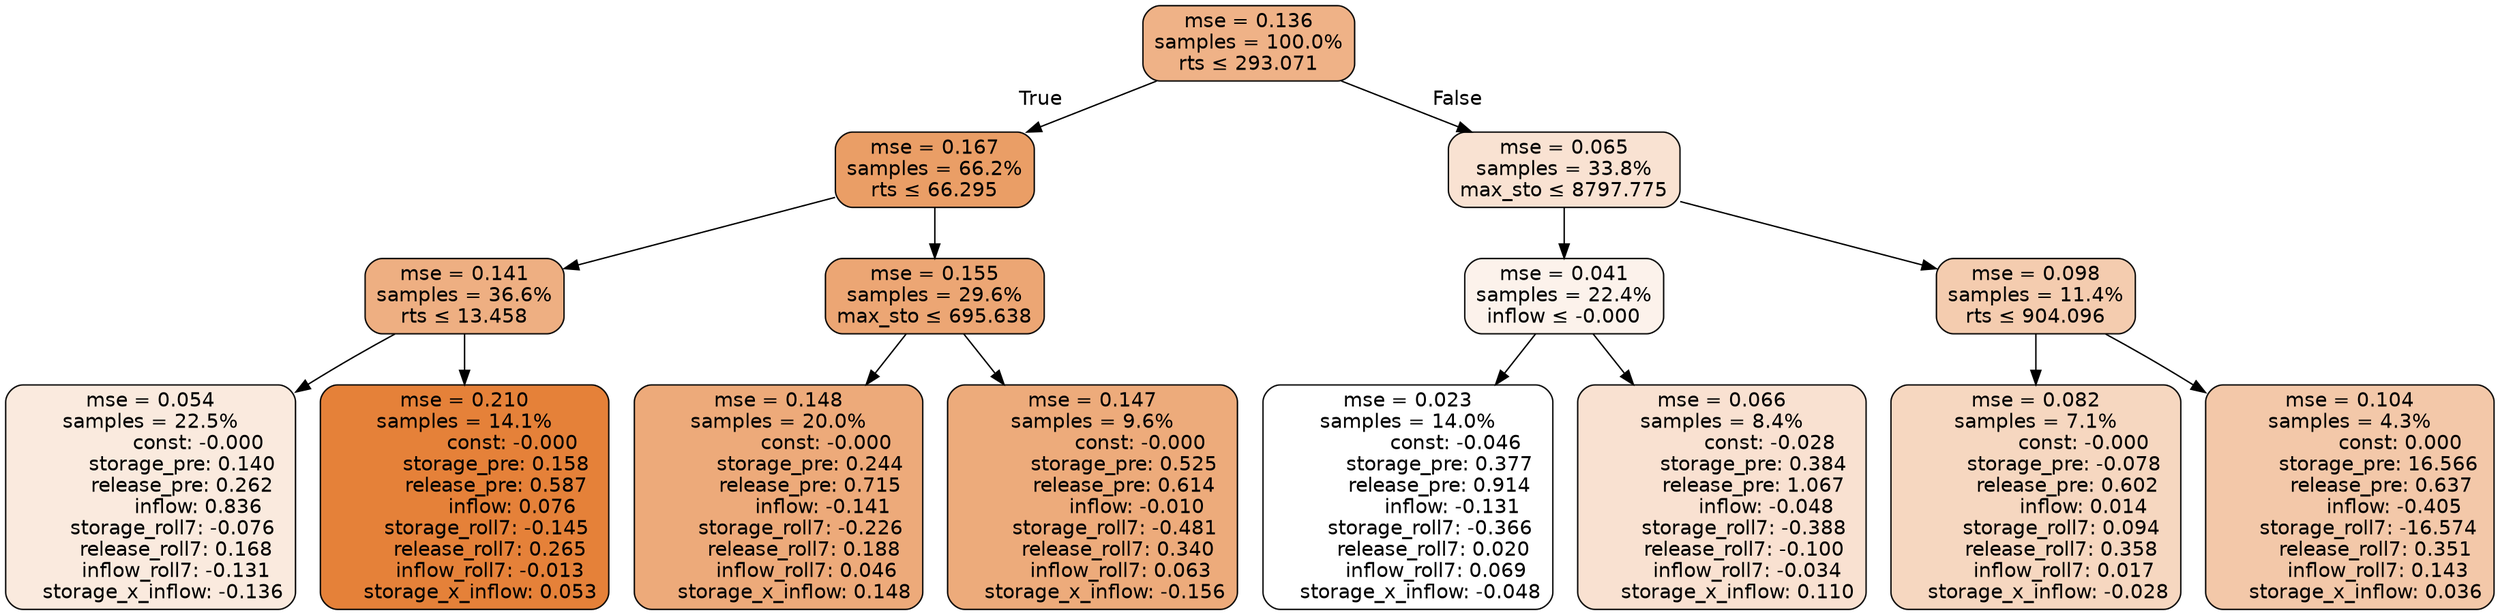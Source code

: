 digraph tree {
bgcolor="transparent"
node [shape=rectangle, style="filled, rounded", color="black", fontname=helvetica] ;
edge [fontname=helvetica] ;
	"0" [label="mse = 0.136
samples = 100.0%
rts &le; 293.071", fillcolor="#efb287"]
	"1" [label="mse = 0.167
samples = 66.2%
rts &le; 66.295", fillcolor="#ea9e66"]
	"2" [label="mse = 0.141
samples = 36.6%
rts &le; 13.458", fillcolor="#eeaf82"]
	"3" [label="mse = 0.054
samples = 22.5%
               const: -0.000
          storage_pre: 0.140
          release_pre: 0.262
               inflow: 0.836
       storage_roll7: -0.076
        release_roll7: 0.168
        inflow_roll7: -0.131
    storage_x_inflow: -0.136", fillcolor="#faeade"]
	"4" [label="mse = 0.210
samples = 14.1%
               const: -0.000
          storage_pre: 0.158
          release_pre: 0.587
               inflow: 0.076
       storage_roll7: -0.145
        release_roll7: 0.265
        inflow_roll7: -0.013
     storage_x_inflow: 0.053", fillcolor="#e58139"]
	"5" [label="mse = 0.155
samples = 29.6%
max_sto &le; 695.638", fillcolor="#eca674"]
	"6" [label="mse = 0.148
samples = 20.0%
               const: -0.000
          storage_pre: 0.244
          release_pre: 0.715
              inflow: -0.141
       storage_roll7: -0.226
        release_roll7: 0.188
         inflow_roll7: 0.046
     storage_x_inflow: 0.148", fillcolor="#edaa7a"]
	"7" [label="mse = 0.147
samples = 9.6%
               const: -0.000
          storage_pre: 0.525
          release_pre: 0.614
              inflow: -0.010
       storage_roll7: -0.481
        release_roll7: 0.340
         inflow_roll7: 0.063
    storage_x_inflow: -0.156", fillcolor="#edab7b"]
	"8" [label="mse = 0.065
samples = 33.8%
max_sto &le; 8797.775", fillcolor="#f9e2d2"]
	"9" [label="mse = 0.041
samples = 22.4%
inflow &le; -0.000", fillcolor="#fcf2eb"]
	"10" [label="mse = 0.023
samples = 14.0%
               const: -0.046
          storage_pre: 0.377
          release_pre: 0.914
              inflow: -0.131
       storage_roll7: -0.366
        release_roll7: 0.020
         inflow_roll7: 0.069
    storage_x_inflow: -0.048", fillcolor="#ffffff"]
	"11" [label="mse = 0.066
samples = 8.4%
               const: -0.028
          storage_pre: 0.384
          release_pre: 1.067
              inflow: -0.048
       storage_roll7: -0.388
       release_roll7: -0.100
        inflow_roll7: -0.034
     storage_x_inflow: 0.110", fillcolor="#f9e1d1"]
	"12" [label="mse = 0.098
samples = 11.4%
rts &le; 904.096", fillcolor="#f4ccaf"]
	"13" [label="mse = 0.082
samples = 7.1%
               const: -0.000
         storage_pre: -0.078
          release_pre: 0.602
               inflow: 0.014
        storage_roll7: 0.094
        release_roll7: 0.358
         inflow_roll7: 0.017
    storage_x_inflow: -0.028", fillcolor="#f6d7c0"]
	"14" [label="mse = 0.104
samples = 4.3%
                const: 0.000
         storage_pre: 16.566
          release_pre: 0.637
              inflow: -0.405
      storage_roll7: -16.574
        release_roll7: 0.351
         inflow_roll7: 0.143
     storage_x_inflow: 0.036", fillcolor="#f3c8a9"]

	"0" -> "1" [labeldistance=2.5, labelangle=45, headlabel="True"]
	"1" -> "2"
	"2" -> "3"
	"2" -> "4"
	"1" -> "5"
	"5" -> "6"
	"5" -> "7"
	"0" -> "8" [labeldistance=2.5, labelangle=-45, headlabel="False"]
	"8" -> "9"
	"9" -> "10"
	"9" -> "11"
	"8" -> "12"
	"12" -> "13"
	"12" -> "14"
}